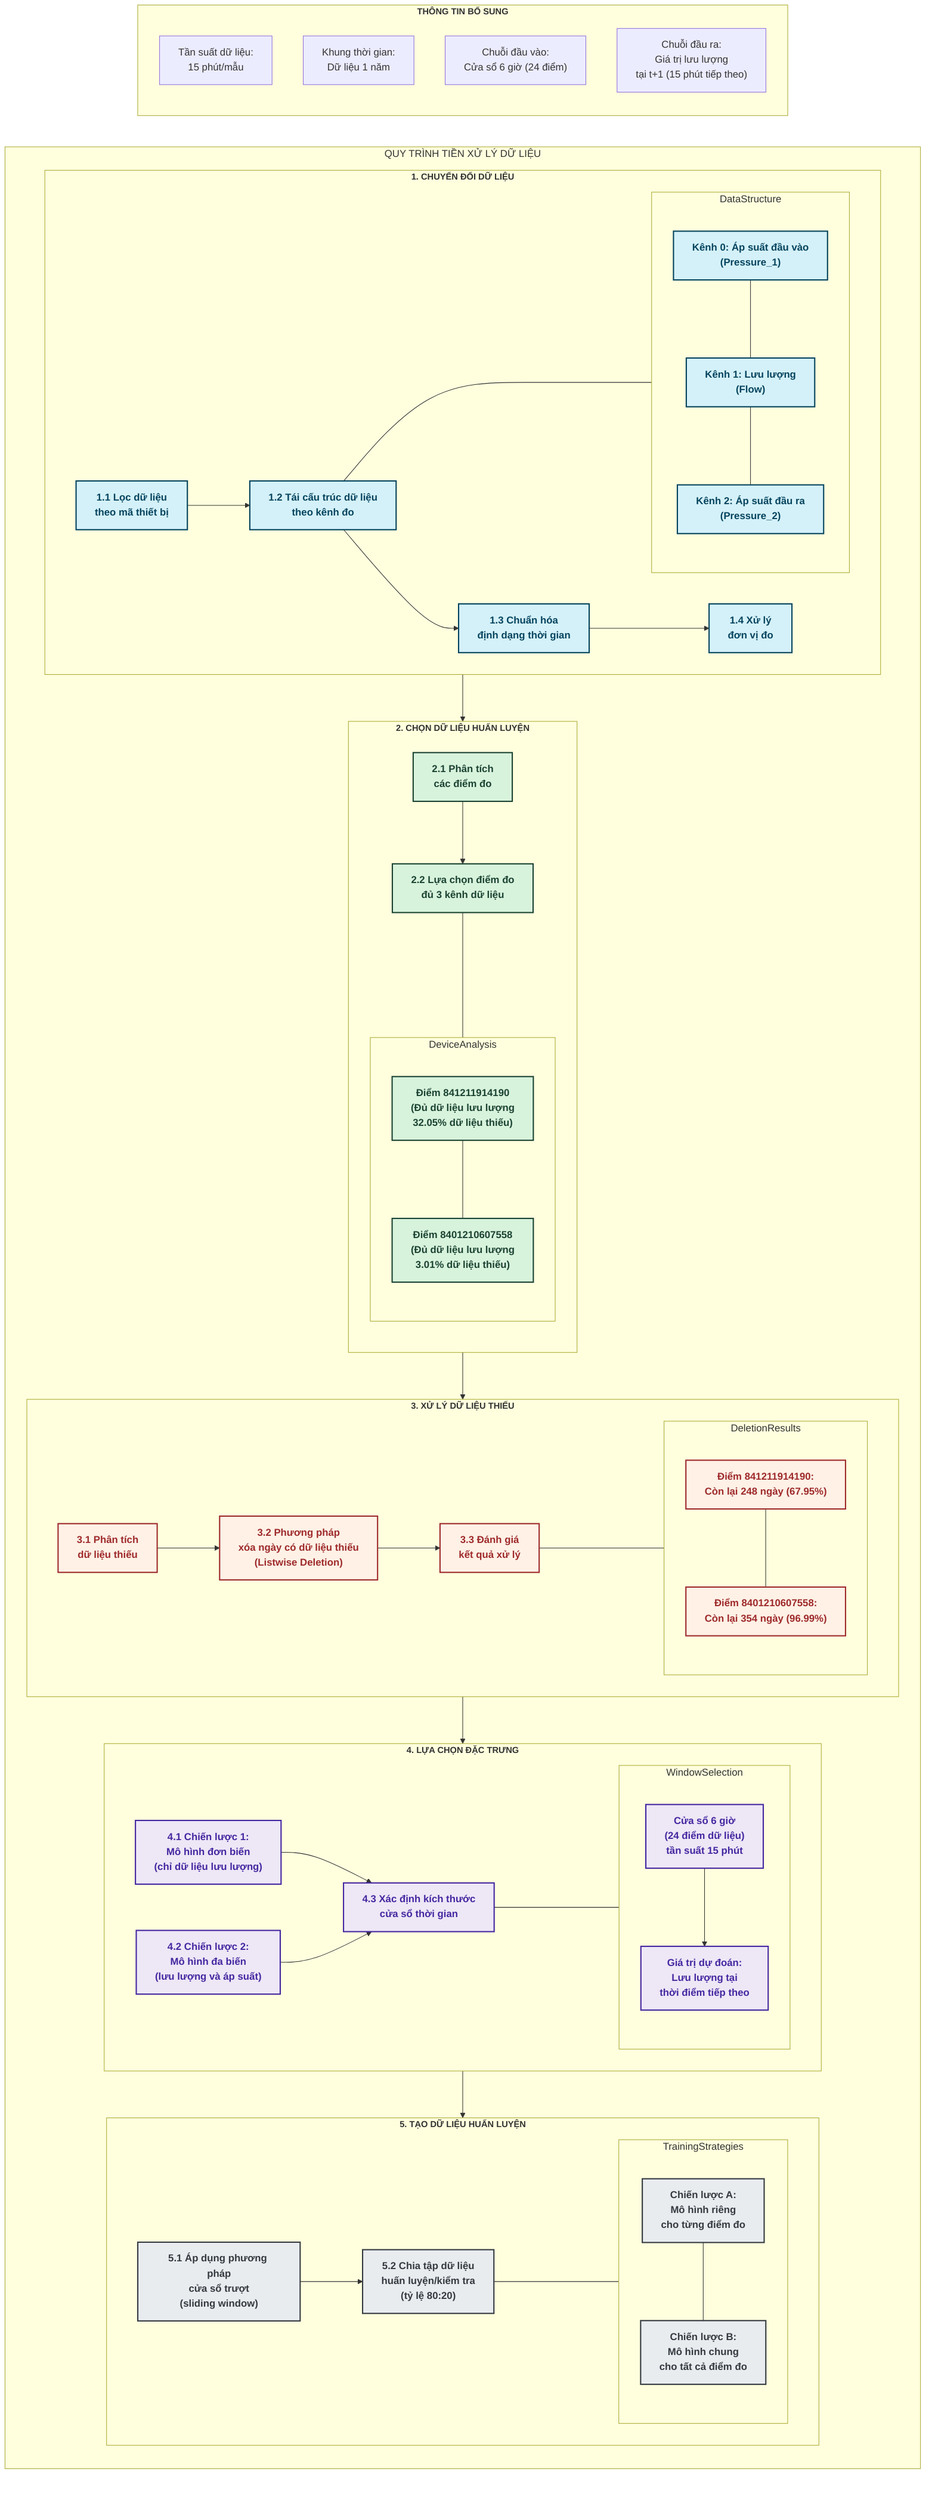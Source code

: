 flowchart LR
    classDef dataTransform fill:#d4f1f9,stroke:#05445E,stroke-width:2px,color:#05445E,font-weight:bold
    classDef dataSelection fill:#d8f3dc,stroke:#1B4332,stroke-width:2px,color:#1B4332,font-weight:bold
    classDef missingData fill:#fff1e6,stroke:#9E2A2B,stroke-width:2px,color:#9E2A2B,font-weight:bold
    classDef featureEng fill:#ede7f6,stroke:#4527a0,stroke-width:2px,color:#4527a0,font-weight:bold
    classDef datasetCreation fill:#e9ecef,stroke:#343a40,stroke-width:2px,color:#343a40,font-weight:bold
    classDef phaseTitle font-weight:bold,font-size:14px
    
    subgraph Process ["QUY TRÌNH TIỀN XỬ LÝ DỮ LIỆU"]
        direction TB
        
        subgraph DataTransformation ["1. CHUYỂN ĐỔI DỮ LIỆU"]
            direction LR
            A1["1.1 Lọc dữ liệu<br>theo mã thiết bị"] --> 
            A2["1.2 Tái cấu trúc dữ liệu<br>theo kênh đo"] --> 
            A3["1.3 Chuẩn hóa<br>định dạng thời gian"] -->
            A4["1.4 Xử lý<br>đơn vị đo"]
            
            subgraph DataStructure
                direction TB
                A21["Kênh 0: Áp suất đầu vào<br>(Pressure_1)"]
                A22["Kênh 1: Lưu lượng<br>(Flow)"]
                A23["Kênh 2: Áp suất đầu ra<br>(Pressure_2)"]
                
                A21 --- A22 --- A23
            end
            
            A2 ---- DataStructure
        end
        
        subgraph DataSelection ["2. CHỌN DỮ LIỆU HUẤN LUYỆN"]
            direction TB
            B1["2.1 Phân tích<br>các điểm đo"] --> 
            B2["2.2 Lựa chọn điểm đo<br>đủ 3 kênh dữ liệu"]
            
            subgraph DeviceAnalysis
                direction TB
                B21["Điểm 841211914190<br>(Đủ dữ liệu lưu lượng<br>32.05% dữ liệu thiếu)"]
                B22["Điểm 8401210607558<br>(Đủ dữ liệu lưu lượng<br>3.01% dữ liệu thiếu)"]
                
                B21 --- B22
            end
            
            B2 ---- DeviceAnalysis
        end
        
        subgraph MissingDataHandling ["3. XỬ LÝ DỮ LIỆU THIẾU"]
            direction LR
            C1["3.1 Phân tích<br>dữ liệu thiếu"] --> 
            C2["3.2 Phương pháp<br>xóa ngày có dữ liệu thiếu<br>(Listwise Deletion)"] --> 
            C3["3.3 Đánh giá<br>kết quả xử lý"]
            
            subgraph DeletionResults
                direction TB
                C31["Điểm 841211914190:<br>Còn lại 248 ngày (67.95%)"]
                C32["Điểm 8401210607558:<br>Còn lại 354 ngày (96.99%)"]
                
                C31 --- C32
            end
            
            C3 ---- DeletionResults
        end
        
        subgraph FeatureSelection ["4. LỰA CHỌN ĐẶC TRƯNG"]
            direction LR
            D1["4.1 Chiến lược 1:<br>Mô hình đơn biến<br>(chỉ dữ liệu lưu lượng)"] & D2["4.2 Chiến lược 2:<br>Mô hình đa biến<br>(lưu lượng và áp suất)"]
            
            subgraph WindowSelection
                direction TB
                D31["Cửa sổ 6 giờ<br>(24 điểm dữ liệu)<br>tần suất 15 phút"]
                D32["Giá trị dự đoán:<br>Lưu lượng tại<br>thời điểm tiếp theo"]
                
                D31 --> D32
            end
            
            D1 & D2 --> D3["4.3 Xác định kích thước<br>cửa sổ thời gian"]
            D3 ---- WindowSelection
        end
        
        subgraph TrainingDataCreation ["5. TẠO DỮ LIỆU HUẤN LUYỆN"]
            direction LR
            E1["5.1 Áp dụng phương pháp<br>cửa sổ trượt<br>(sliding window)"] --> 
            E2["5.2 Chia tập dữ liệu<br>huấn luyện/kiểm tra<br>(tỷ lệ 80:20)"]
            
            subgraph TrainingStrategies
                direction TB
                E21["Chiến lược A:<br>Mô hình riêng<br>cho từng điểm đo"]
                E22["Chiến lược B:<br>Mô hình chung<br>cho tất cả điểm đo"]
                
                E21 --- E22
            end
            
            E2 ---- TrainingStrategies
        end
    end
    
    DataTransformation --> DataSelection --> MissingDataHandling --> FeatureSelection --> TrainingDataCreation
    
    subgraph Details ["THÔNG TIN BỔ SUNG"]
        direction TB
        N1["Tần suất dữ liệu:<br>15 phút/mẫu"]
        N2["Khung thời gian:<br>Dữ liệu 1 năm"]
        N3["Chuỗi đầu vào:<br>Cửa sổ 6 giờ (24 điểm)"]
        N4["Chuỗi đầu ra:<br>Giá trị lưu lượng<br>tại t+1 (15 phút tiếp theo)"]
    end
    
    A1:::dataTransform
    A2:::dataTransform
    A3:::dataTransform
    A4:::dataTransform
    A21:::dataTransform
    A22:::dataTransform
    A23:::dataTransform
    B1:::dataSelection
    B2:::dataSelection
    B21:::dataSelection
    B22:::dataSelection
    C1:::missingData
    C2:::missingData
    C3:::missingData
    C31:::missingData
    C32:::missingData
    D1:::featureEng
    D2:::featureEng
    D3:::featureEng
    D31:::featureEng
    D32:::featureEng
    E1:::datasetCreation
    E2:::datasetCreation
    E21:::datasetCreation
    E22:::datasetCreation
    
    DataTransformation:::phaseTitle
    DataSelection:::phaseTitle
    MissingDataHandling:::phaseTitle
    FeatureSelection:::phaseTitle
    TrainingDataCreation:::phaseTitle
    Details:::phaseTitle